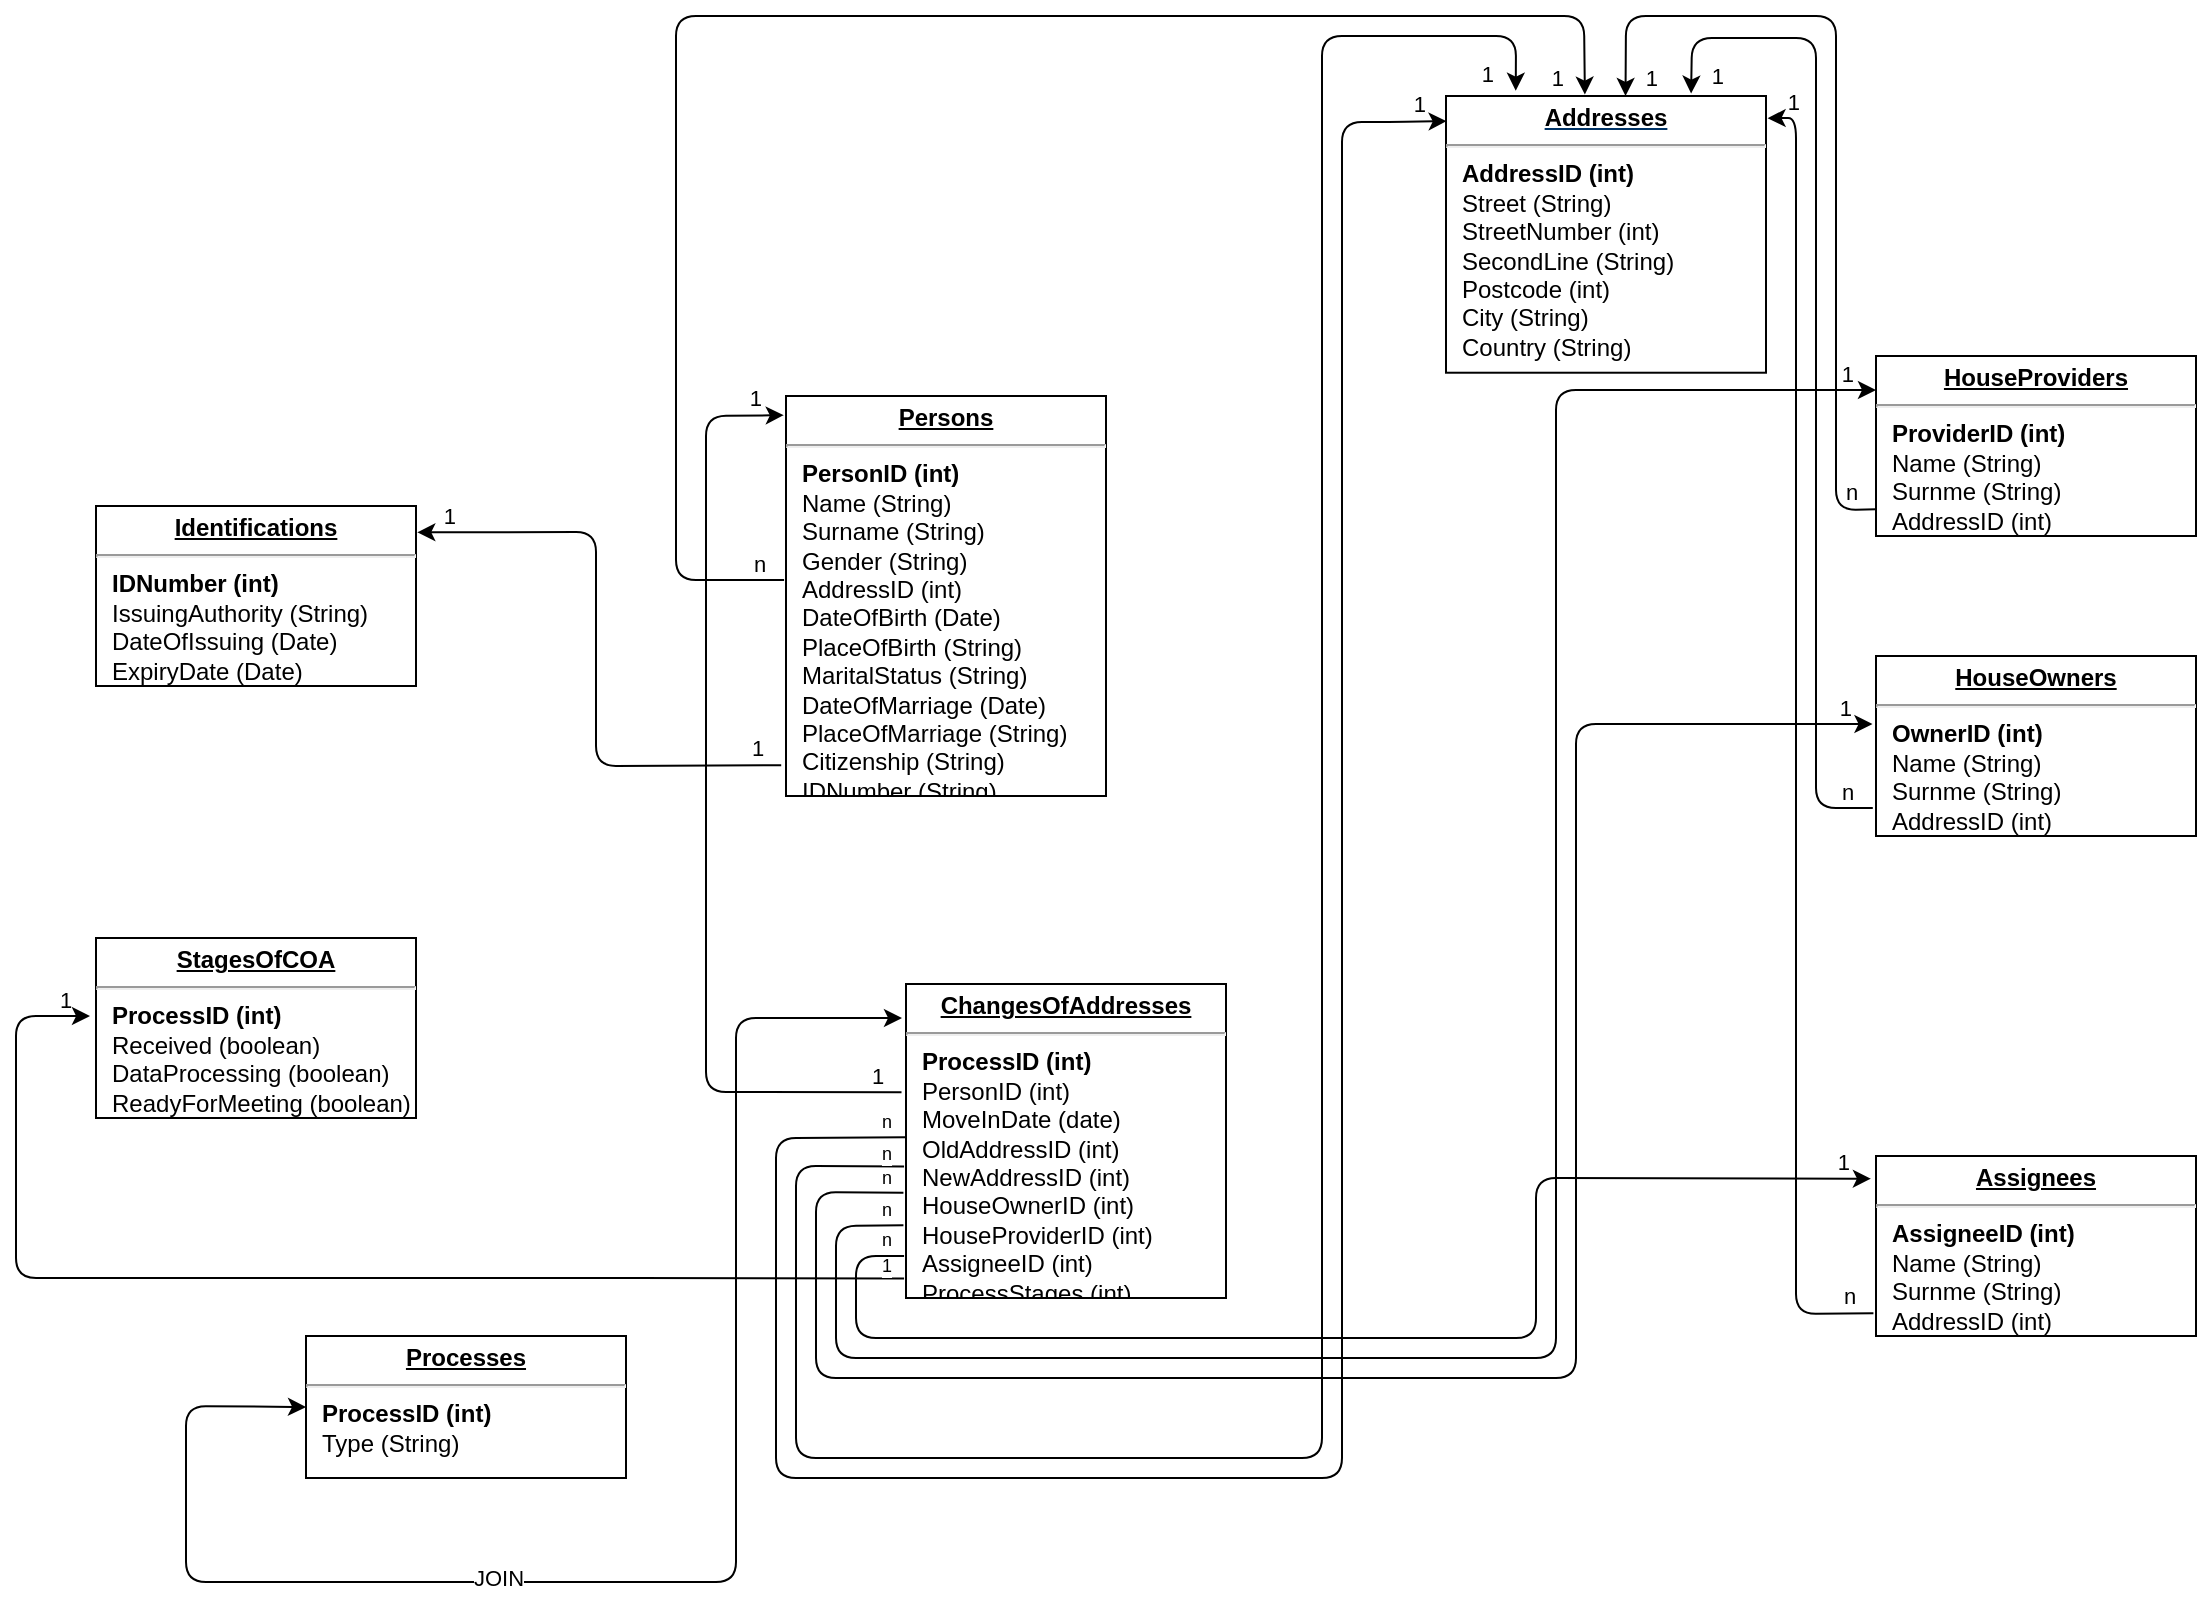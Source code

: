 <mxfile version="14.6.13" type="github">
  <diagram name="Page-1" id="efa7a0a1-bf9b-a30e-e6df-94a7791c09e9">
    <mxGraphModel dx="934" dy="-326" grid="1" gridSize="10" guides="1" tooltips="1" connect="1" arrows="1" fold="1" page="1" pageScale="1" pageWidth="1169" pageHeight="827" background="#ffffff" math="0" shadow="0">
      <root>
        <mxCell id="0" />
        <mxCell id="1" parent="0" />
        <mxCell id="25" value="&lt;p style=&quot;margin: 0px ; margin-top: 4px ; text-align: center ; text-decoration: underline&quot;&gt;&lt;strong&gt;&lt;font color=&quot;#000000&quot;&gt;Addresses&lt;/font&gt;&lt;/strong&gt;&lt;/p&gt;&lt;hr&gt;&lt;p style=&quot;margin: 0px ; margin-left: 8px&quot;&gt;&lt;b&gt;&lt;font color=&quot;#000000&quot;&gt;AddressID (int)&lt;/font&gt;&lt;/b&gt;&lt;/p&gt;&lt;p style=&quot;margin: 0px ; margin-left: 8px&quot;&gt;&lt;/p&gt;&lt;p style=&quot;margin: 0px ; margin-left: 8px&quot;&gt;&lt;font color=&quot;#000000&quot;&gt;Street (String)&lt;/font&gt;&lt;/p&gt;&lt;p style=&quot;margin: 0px ; margin-left: 8px&quot;&gt;&lt;font color=&quot;#000000&quot;&gt;StreetNumber (int)&lt;/font&gt;&lt;/p&gt;&lt;p style=&quot;margin: 0px ; margin-left: 8px&quot;&gt;&lt;font color=&quot;#000000&quot;&gt;SecondLine (String)&lt;/font&gt;&lt;/p&gt;&lt;p style=&quot;margin: 0px ; margin-left: 8px&quot;&gt;&lt;font color=&quot;#000000&quot;&gt;Postcode (int)&lt;/font&gt;&lt;/p&gt;&lt;p style=&quot;margin: 0px ; margin-left: 8px&quot;&gt;&lt;font color=&quot;#000000&quot;&gt;City (String)&lt;/font&gt;&lt;/p&gt;&lt;p style=&quot;margin: 0px ; margin-left: 8px&quot;&gt;&lt;font color=&quot;#000000&quot;&gt;Country (String)&lt;/font&gt;&lt;/p&gt;" style="verticalAlign=top;align=left;overflow=fill;fontSize=12;fontFamily=Helvetica;html=1;shadow=0;fontColor=#003366;fillColor=none;" parent="1" vertex="1">
          <mxGeometry x="735" y="889" width="160" height="138.36" as="geometry" />
        </mxCell>
        <mxCell id="UFs2jIFRDD2P4dvM7TEg-115" value="&lt;p style=&quot;margin: 4px 0px 0px ; text-align: center&quot;&gt;&lt;font color=&quot;#000000&quot;&gt;&lt;span style=&quot;font-size: 12px&quot;&gt;&lt;b&gt;&lt;u&gt;ChangesOfAddresses&lt;/u&gt;&lt;/b&gt;&lt;/span&gt;&lt;/font&gt;&lt;br&gt;&lt;/p&gt;&lt;hr&gt;&lt;p style=&quot;margin: 0px ; margin-left: 8px&quot;&gt;&lt;b&gt;&lt;font color=&quot;#000000&quot;&gt;ProcessID (int)&lt;/font&gt;&lt;/b&gt;&lt;/p&gt;&lt;p style=&quot;margin: 0px ; margin-left: 8px&quot;&gt;&lt;/p&gt;&lt;p style=&quot;margin: 0px ; margin-left: 8px&quot;&gt;&lt;font color=&quot;#000000&quot;&gt;PersonID (int)&lt;/font&gt;&lt;/p&gt;&lt;p style=&quot;margin: 0px ; margin-left: 8px&quot;&gt;&lt;font color=&quot;#000000&quot;&gt;MoveInDate (date)&lt;/font&gt;&lt;/p&gt;&lt;p style=&quot;margin: 0px ; margin-left: 8px&quot;&gt;&lt;font color=&quot;#000000&quot;&gt;OldAddressID (int)&lt;/font&gt;&lt;/p&gt;&lt;p style=&quot;margin: 0px ; margin-left: 8px&quot;&gt;&lt;font color=&quot;#000000&quot;&gt;NewAddressID (int)&lt;/font&gt;&lt;/p&gt;&lt;p style=&quot;margin: 0px ; margin-left: 8px&quot;&gt;&lt;font color=&quot;#000000&quot;&gt;HouseOwnerID (int)&lt;/font&gt;&lt;/p&gt;&lt;p style=&quot;margin: 0px ; margin-left: 8px&quot;&gt;&lt;font color=&quot;#000000&quot;&gt;HouseProviderID (int)&lt;/font&gt;&lt;/p&gt;&lt;p style=&quot;margin: 0px ; margin-left: 8px&quot;&gt;&lt;font color=&quot;#000000&quot;&gt;AssigneeID (int)&lt;/font&gt;&lt;/p&gt;&lt;p style=&quot;margin: 0px ; margin-left: 8px&quot;&gt;&lt;font color=&quot;#000000&quot;&gt;ProcessStages (int)&lt;/font&gt;&lt;/p&gt;" style="verticalAlign=top;align=left;overflow=fill;fontSize=12;fontFamily=Helvetica;html=1;shadow=0;fontColor=#003366;fillColor=none;" parent="1" vertex="1">
          <mxGeometry x="465" y="1333" width="160" height="157" as="geometry" />
        </mxCell>
        <mxCell id="UFs2jIFRDD2P4dvM7TEg-116" value="&lt;p style=&quot;margin: 4px 0px 0px ; text-align: center&quot;&gt;&lt;font color=&quot;#000000&quot;&gt;&lt;span style=&quot;font-size: 12px&quot;&gt;&lt;b&gt;&lt;u&gt;HouseOwners&lt;/u&gt;&lt;/b&gt;&lt;/span&gt;&lt;/font&gt;&lt;br&gt;&lt;/p&gt;&lt;hr&gt;&lt;p style=&quot;margin: 0px ; margin-left: 8px&quot;&gt;&lt;b&gt;&lt;font color=&quot;#000000&quot;&gt;OwnerID (int)&lt;/font&gt;&lt;/b&gt;&lt;/p&gt;&lt;p style=&quot;margin: 0px ; margin-left: 8px&quot;&gt;&lt;/p&gt;&lt;p style=&quot;margin: 0px ; margin-left: 8px&quot;&gt;&lt;font color=&quot;#000000&quot;&gt;Name (String)&lt;/font&gt;&lt;/p&gt;&lt;p style=&quot;margin: 0px ; margin-left: 8px&quot;&gt;&lt;font color=&quot;#000000&quot;&gt;Surnme (String)&lt;/font&gt;&lt;/p&gt;&lt;p style=&quot;margin: 0px ; margin-left: 8px&quot;&gt;&lt;font color=&quot;#000000&quot;&gt;AddressID (int)&lt;/font&gt;&lt;/p&gt;&lt;p style=&quot;margin: 0px ; margin-left: 8px&quot;&gt;&lt;font color=&quot;#000000&quot;&gt;&lt;br&gt;&lt;/font&gt;&lt;/p&gt;" style="verticalAlign=top;align=left;overflow=fill;fontSize=12;fontFamily=Helvetica;html=1;shadow=0;fontColor=#003366;fillColor=none;" parent="1" vertex="1">
          <mxGeometry x="950" y="1169" width="160" height="90" as="geometry" />
        </mxCell>
        <mxCell id="UFs2jIFRDD2P4dvM7TEg-117" value="&lt;p style=&quot;margin: 4px 0px 0px ; text-align: center&quot;&gt;&lt;font color=&quot;#000000&quot;&gt;&lt;span style=&quot;font-size: 12px&quot;&gt;&lt;b&gt;&lt;u&gt;HouseProviders&lt;/u&gt;&lt;/b&gt;&lt;/span&gt;&lt;/font&gt;&lt;br&gt;&lt;/p&gt;&lt;hr&gt;&lt;p style=&quot;margin: 0px ; margin-left: 8px&quot;&gt;&lt;b&gt;&lt;font color=&quot;#000000&quot;&gt;ProviderID (int)&lt;/font&gt;&lt;/b&gt;&lt;/p&gt;&lt;p style=&quot;margin: 0px ; margin-left: 8px&quot;&gt;&lt;/p&gt;&lt;p style=&quot;margin: 0px ; margin-left: 8px&quot;&gt;&lt;font color=&quot;#000000&quot;&gt;Name (String)&lt;/font&gt;&lt;/p&gt;&lt;p style=&quot;margin: 0px ; margin-left: 8px&quot;&gt;&lt;font color=&quot;#000000&quot;&gt;Surnme (String)&lt;/font&gt;&lt;/p&gt;&lt;p style=&quot;margin: 0px ; margin-left: 8px&quot;&gt;&lt;font color=&quot;#000000&quot;&gt;AddressID (int)&lt;/font&gt;&lt;/p&gt;&lt;p style=&quot;margin: 0px ; margin-left: 8px&quot;&gt;&lt;font color=&quot;#000000&quot;&gt;&lt;br&gt;&lt;/font&gt;&lt;/p&gt;" style="verticalAlign=top;align=left;overflow=fill;fontSize=12;fontFamily=Helvetica;html=1;shadow=0;fontColor=#003366;fillColor=none;" parent="1" vertex="1">
          <mxGeometry x="950" y="1019" width="160" height="90" as="geometry" />
        </mxCell>
        <mxCell id="UFs2jIFRDD2P4dvM7TEg-118" value="&lt;p style=&quot;margin: 4px 0px 0px ; text-align: center&quot;&gt;&lt;font color=&quot;#000000&quot;&gt;&lt;span style=&quot;font-size: 12px&quot;&gt;&lt;b&gt;&lt;u&gt;Identifications&lt;/u&gt;&lt;/b&gt;&lt;/span&gt;&lt;/font&gt;&lt;br&gt;&lt;/p&gt;&lt;hr&gt;&lt;p style=&quot;margin: 0px ; margin-left: 8px&quot;&gt;&lt;b&gt;&lt;font color=&quot;#000000&quot;&gt;IDNumber (int)&lt;/font&gt;&lt;/b&gt;&lt;/p&gt;&lt;p style=&quot;margin: 0px ; margin-left: 8px&quot;&gt;&lt;/p&gt;&lt;p style=&quot;margin: 0px ; margin-left: 8px&quot;&gt;&lt;font color=&quot;#000000&quot;&gt;IssuingAuthority (String)&lt;/font&gt;&lt;/p&gt;&lt;p style=&quot;margin: 0px ; margin-left: 8px&quot;&gt;&lt;font color=&quot;#000000&quot;&gt;DateOfIssuing (Date)&lt;/font&gt;&lt;/p&gt;&lt;p style=&quot;margin: 0px ; margin-left: 8px&quot;&gt;&lt;font color=&quot;#000000&quot;&gt;ExpiryDate (Date)&lt;/font&gt;&lt;/p&gt;&lt;p style=&quot;margin: 0px ; margin-left: 8px&quot;&gt;&lt;font color=&quot;#000000&quot;&gt;&lt;br&gt;&lt;/font&gt;&lt;/p&gt;" style="verticalAlign=top;align=left;overflow=fill;fontSize=12;fontFamily=Helvetica;html=1;shadow=0;fontColor=#003366;fillColor=none;" parent="1" vertex="1">
          <mxGeometry x="60" y="1094" width="160" height="90" as="geometry" />
        </mxCell>
        <mxCell id="UFs2jIFRDD2P4dvM7TEg-119" value="&lt;p style=&quot;margin: 4px 0px 0px ; text-align: center&quot;&gt;&lt;font color=&quot;#000000&quot;&gt;&lt;span style=&quot;font-size: 12px&quot;&gt;&lt;b&gt;&lt;u&gt;Persons&lt;/u&gt;&lt;/b&gt;&lt;/span&gt;&lt;/font&gt;&lt;br&gt;&lt;/p&gt;&lt;hr&gt;&lt;p style=&quot;margin: 0px ; margin-left: 8px&quot;&gt;&lt;b&gt;&lt;font color=&quot;#000000&quot;&gt;PersonID (int)&lt;/font&gt;&lt;/b&gt;&lt;/p&gt;&lt;p style=&quot;margin: 0px ; margin-left: 8px&quot;&gt;&lt;/p&gt;&lt;p style=&quot;margin: 0px ; margin-left: 8px&quot;&gt;&lt;font color=&quot;#000000&quot;&gt;Name (String)&lt;/font&gt;&lt;/p&gt;&lt;p style=&quot;margin: 0px ; margin-left: 8px&quot;&gt;&lt;font color=&quot;#000000&quot;&gt;Surname (String)&lt;/font&gt;&lt;/p&gt;&lt;p style=&quot;margin: 0px ; margin-left: 8px&quot;&gt;&lt;font color=&quot;#000000&quot;&gt;Gender (&lt;/font&gt;&lt;span style=&quot;color: rgb(0 , 0 , 0)&quot;&gt;String&lt;/span&gt;&lt;font color=&quot;#000000&quot;&gt;)&lt;/font&gt;&lt;/p&gt;&lt;p style=&quot;margin: 0px ; margin-left: 8px&quot;&gt;&lt;font color=&quot;#000000&quot;&gt;AddressID (int)&lt;/font&gt;&lt;/p&gt;&lt;p style=&quot;margin: 0px ; margin-left: 8px&quot;&gt;&lt;font color=&quot;#000000&quot;&gt;DateOfBirth (Date)&lt;/font&gt;&lt;/p&gt;&lt;p style=&quot;margin: 0px ; margin-left: 8px&quot;&gt;&lt;font color=&quot;#000000&quot;&gt;PlaceOfBirth (String)&lt;/font&gt;&lt;/p&gt;&lt;p style=&quot;margin: 0px ; margin-left: 8px&quot;&gt;&lt;font color=&quot;#000000&quot;&gt;MaritalStatus (String)&lt;/font&gt;&lt;/p&gt;&lt;p style=&quot;margin: 0px ; margin-left: 8px&quot;&gt;&lt;font color=&quot;#000000&quot;&gt;DateOfMarriage (Date)&lt;/font&gt;&lt;/p&gt;&lt;p style=&quot;margin: 0px ; margin-left: 8px&quot;&gt;&lt;font color=&quot;#000000&quot;&gt;PlaceOfMarriage (String)&lt;/font&gt;&lt;/p&gt;&lt;p style=&quot;margin: 0px ; margin-left: 8px&quot;&gt;&lt;font color=&quot;#000000&quot;&gt;Citizenship (String)&lt;/font&gt;&lt;/p&gt;&lt;p style=&quot;margin: 0px ; margin-left: 8px&quot;&gt;&lt;font color=&quot;#000000&quot;&gt;IDNumber (String)&lt;/font&gt;&lt;/p&gt;&lt;p style=&quot;margin: 0px ; margin-left: 8px&quot;&gt;&lt;font color=&quot;#000000&quot;&gt;&lt;br&gt;&lt;/font&gt;&lt;/p&gt;" style="verticalAlign=top;align=left;overflow=fill;fontSize=12;fontFamily=Helvetica;html=1;shadow=0;fontColor=#003366;fillColor=none;" parent="1" vertex="1">
          <mxGeometry x="405" y="1039" width="160" height="200" as="geometry" />
        </mxCell>
        <mxCell id="UFs2jIFRDD2P4dvM7TEg-120" value="&lt;p style=&quot;margin: 4px 0px 0px ; text-align: center&quot;&gt;&lt;font color=&quot;#000000&quot;&gt;&lt;b&gt;&lt;u&gt;Processes&lt;/u&gt;&lt;/b&gt;&lt;/font&gt;&lt;/p&gt;&lt;hr&gt;&lt;p style=&quot;margin: 0px ; margin-left: 8px&quot;&gt;&lt;b&gt;&lt;font color=&quot;#000000&quot;&gt;ProcessID (int)&lt;/font&gt;&lt;/b&gt;&lt;/p&gt;&lt;p style=&quot;margin: 0px ; margin-left: 8px&quot;&gt;&lt;font color=&quot;#000000&quot;&gt;Type (String)&lt;/font&gt;&lt;/p&gt;&lt;p style=&quot;margin: 0px ; margin-left: 8px&quot;&gt;&lt;font color=&quot;#000000&quot;&gt;&lt;br&gt;&lt;/font&gt;&lt;/p&gt;" style="verticalAlign=top;align=left;overflow=fill;fontSize=12;fontFamily=Helvetica;html=1;shadow=0;fontColor=#003366;fillColor=none;" parent="1" vertex="1">
          <mxGeometry x="165" y="1509" width="160" height="71" as="geometry" />
        </mxCell>
        <mxCell id="UFs2jIFRDD2P4dvM7TEg-121" value="" style="endArrow=classic;html=1;exitX=-0.006;exitY=0.46;exitDx=0;exitDy=0;exitPerimeter=0;entryX=0.434;entryY=-0.005;entryDx=0;entryDy=0;entryPerimeter=0;" parent="1" source="UFs2jIFRDD2P4dvM7TEg-119" target="25" edge="1">
          <mxGeometry relative="1" as="geometry">
            <mxPoint x="355" y="1009" as="sourcePoint" />
            <mxPoint x="811" y="880" as="targetPoint" />
            <Array as="points">
              <mxPoint x="350" y="1131" />
              <mxPoint x="350" y="849" />
              <mxPoint x="415" y="849" />
              <mxPoint x="804" y="849" />
            </Array>
          </mxGeometry>
        </mxCell>
        <mxCell id="UFs2jIFRDD2P4dvM7TEg-123" value="n" style="edgeLabel;resizable=0;html=1;align=left;verticalAlign=bottom;" parent="UFs2jIFRDD2P4dvM7TEg-121" connectable="0" vertex="1">
          <mxGeometry x="-1" relative="1" as="geometry">
            <mxPoint x="-17" as="offset" />
          </mxGeometry>
        </mxCell>
        <mxCell id="UFs2jIFRDD2P4dvM7TEg-124" value="1" style="edgeLabel;resizable=0;html=1;align=right;verticalAlign=bottom;" parent="UFs2jIFRDD2P4dvM7TEg-121" connectable="0" vertex="1">
          <mxGeometry x="1" relative="1" as="geometry">
            <mxPoint x="-10" as="offset" />
          </mxGeometry>
        </mxCell>
        <mxCell id="UFs2jIFRDD2P4dvM7TEg-126" value="" style="endArrow=classic;html=1;exitX=-0.01;exitY=0.845;exitDx=0;exitDy=0;exitPerimeter=0;entryX=0.766;entryY=-0.009;entryDx=0;entryDy=0;entryPerimeter=0;" parent="1" source="UFs2jIFRDD2P4dvM7TEg-116" target="25" edge="1">
          <mxGeometry relative="1" as="geometry">
            <mxPoint x="751.96" y="1312.6" as="sourcePoint" />
            <mxPoint x="860" y="880" as="targetPoint" />
            <Array as="points">
              <mxPoint x="920" y="1245" />
              <mxPoint x="920" y="860" />
              <mxPoint x="858" y="860" />
            </Array>
          </mxGeometry>
        </mxCell>
        <mxCell id="UFs2jIFRDD2P4dvM7TEg-127" value="n" style="edgeLabel;resizable=0;html=1;align=left;verticalAlign=bottom;" parent="UFs2jIFRDD2P4dvM7TEg-126" connectable="0" vertex="1">
          <mxGeometry x="-1" relative="1" as="geometry">
            <mxPoint x="-17" as="offset" />
          </mxGeometry>
        </mxCell>
        <mxCell id="UFs2jIFRDD2P4dvM7TEg-128" value="1" style="edgeLabel;resizable=0;html=1;align=right;verticalAlign=bottom;" parent="UFs2jIFRDD2P4dvM7TEg-126" connectable="0" vertex="1">
          <mxGeometry x="1" relative="1" as="geometry">
            <mxPoint x="17" as="offset" />
          </mxGeometry>
        </mxCell>
        <mxCell id="UFs2jIFRDD2P4dvM7TEg-129" value="" style="endArrow=classic;html=1;exitX=0;exitY=0.852;exitDx=0;exitDy=0;exitPerimeter=0;entryX=0.561;entryY=0;entryDx=0;entryDy=0;entryPerimeter=0;" parent="1" source="UFs2jIFRDD2P4dvM7TEg-117" target="25" edge="1">
          <mxGeometry relative="1" as="geometry">
            <mxPoint x="1252.76" y="1238.99" as="sourcePoint" />
            <mxPoint x="840" y="888" as="targetPoint" />
            <Array as="points">
              <mxPoint x="930" y="1096" />
              <mxPoint x="930" y="849" />
              <mxPoint x="825" y="849" />
            </Array>
          </mxGeometry>
        </mxCell>
        <mxCell id="UFs2jIFRDD2P4dvM7TEg-130" value="n" style="edgeLabel;resizable=0;html=1;align=left;verticalAlign=bottom;" parent="UFs2jIFRDD2P4dvM7TEg-129" connectable="0" vertex="1">
          <mxGeometry x="-1" relative="1" as="geometry">
            <mxPoint x="-17" as="offset" />
          </mxGeometry>
        </mxCell>
        <mxCell id="UFs2jIFRDD2P4dvM7TEg-131" value="1" style="edgeLabel;resizable=0;html=1;align=right;verticalAlign=bottom;" parent="UFs2jIFRDD2P4dvM7TEg-129" connectable="0" vertex="1">
          <mxGeometry x="1" relative="1" as="geometry">
            <mxPoint x="17" as="offset" />
          </mxGeometry>
        </mxCell>
        <mxCell id="UFs2jIFRDD2P4dvM7TEg-142" value="" style="endArrow=classic;html=1;exitX=0;exitY=0.5;exitDx=0;exitDy=0;endFill=1;startArrow=classic;startFill=1;" parent="1" source="UFs2jIFRDD2P4dvM7TEg-120" edge="1">
          <mxGeometry relative="1" as="geometry">
            <mxPoint x="145" y="1589" as="sourcePoint" />
            <mxPoint x="463" y="1350" as="targetPoint" />
            <Array as="points">
              <mxPoint x="105" y="1544" />
              <mxPoint x="105" y="1632" />
              <mxPoint x="380" y="1632" />
              <mxPoint x="380" y="1350" />
            </Array>
          </mxGeometry>
        </mxCell>
        <mxCell id="gdB-9wP_JpVuBF-dj1OU-26" value="JOIN" style="edgeLabel;html=1;align=center;verticalAlign=middle;resizable=0;points=[];" parent="UFs2jIFRDD2P4dvM7TEg-142" vertex="1" connectable="0">
          <mxGeometry x="-0.23" y="2" relative="1" as="geometry">
            <mxPoint as="offset" />
          </mxGeometry>
        </mxCell>
        <mxCell id="UFs2jIFRDD2P4dvM7TEg-146" value="" style="endArrow=classic;html=1;exitX=-0.015;exitY=0.923;exitDx=0;exitDy=0;exitPerimeter=0;entryX=1.004;entryY=0.146;entryDx=0;entryDy=0;entryPerimeter=0;" parent="1" source="UFs2jIFRDD2P4dvM7TEg-119" target="UFs2jIFRDD2P4dvM7TEg-118" edge="1">
          <mxGeometry relative="1" as="geometry">
            <mxPoint x="371.96" y="1226.2" as="sourcePoint" />
            <mxPoint x="195" y="1226" as="targetPoint" />
            <Array as="points">
              <mxPoint x="310" y="1224" />
              <mxPoint x="310" y="1107" />
            </Array>
          </mxGeometry>
        </mxCell>
        <mxCell id="UFs2jIFRDD2P4dvM7TEg-147" value="1" style="edgeLabel;resizable=0;html=1;align=left;verticalAlign=bottom;" parent="UFs2jIFRDD2P4dvM7TEg-146" connectable="0" vertex="1">
          <mxGeometry x="-1" relative="1" as="geometry">
            <mxPoint x="-17" as="offset" />
          </mxGeometry>
        </mxCell>
        <mxCell id="UFs2jIFRDD2P4dvM7TEg-148" value="1" style="edgeLabel;resizable=0;html=1;align=right;verticalAlign=bottom;" parent="UFs2jIFRDD2P4dvM7TEg-146" connectable="0" vertex="1">
          <mxGeometry x="1" relative="1" as="geometry">
            <mxPoint x="20" as="offset" />
          </mxGeometry>
        </mxCell>
        <mxCell id="UFs2jIFRDD2P4dvM7TEg-149" value="" style="endArrow=classic;html=1;entryX=-0.007;entryY=0.048;entryDx=0;entryDy=0;entryPerimeter=0;exitX=-0.014;exitY=0.345;exitDx=0;exitDy=0;exitPerimeter=0;" parent="1" source="UFs2jIFRDD2P4dvM7TEg-115" target="UFs2jIFRDD2P4dvM7TEg-119" edge="1">
          <mxGeometry relative="1" as="geometry">
            <mxPoint x="435" y="1399" as="sourcePoint" />
            <mxPoint x="365" y="1049" as="targetPoint" />
            <Array as="points">
              <mxPoint x="365" y="1387" />
              <mxPoint x="365" y="1049" />
            </Array>
          </mxGeometry>
        </mxCell>
        <mxCell id="UFs2jIFRDD2P4dvM7TEg-150" value="1" style="edgeLabel;resizable=0;html=1;align=left;verticalAlign=bottom;" parent="UFs2jIFRDD2P4dvM7TEg-149" connectable="0" vertex="1">
          <mxGeometry x="-1" relative="1" as="geometry">
            <mxPoint x="-17" as="offset" />
          </mxGeometry>
        </mxCell>
        <mxCell id="UFs2jIFRDD2P4dvM7TEg-151" value="1" style="edgeLabel;resizable=0;html=1;align=right;verticalAlign=bottom;" parent="UFs2jIFRDD2P4dvM7TEg-149" connectable="0" vertex="1">
          <mxGeometry x="1" relative="1" as="geometry">
            <mxPoint x="-10" as="offset" />
          </mxGeometry>
        </mxCell>
        <mxCell id="UFs2jIFRDD2P4dvM7TEg-152" value="" style="endArrow=classic;html=1;exitX=-0.002;exitY=0.488;exitDx=0;exitDy=0;entryX=0.002;entryY=0.091;entryDx=0;entryDy=0;entryPerimeter=0;exitPerimeter=0;" parent="1" source="UFs2jIFRDD2P4dvM7TEg-115" target="25" edge="1">
          <mxGeometry relative="1" as="geometry">
            <mxPoint x="673.4" y="1409" as="sourcePoint" />
            <mxPoint x="795" y="869" as="targetPoint" />
            <Array as="points">
              <mxPoint x="400" y="1410" />
              <mxPoint x="400" y="1580" />
              <mxPoint x="683" y="1580" />
              <mxPoint x="683" y="1253" />
              <mxPoint x="683" y="902" />
              <mxPoint x="705" y="902" />
            </Array>
          </mxGeometry>
        </mxCell>
        <mxCell id="UFs2jIFRDD2P4dvM7TEg-153" value="n" style="edgeLabel;resizable=0;html=1;align=left;verticalAlign=bottom;fontSize=9;" parent="UFs2jIFRDD2P4dvM7TEg-152" connectable="0" vertex="1">
          <mxGeometry x="-1" relative="1" as="geometry">
            <mxPoint x="-14" as="offset" />
          </mxGeometry>
        </mxCell>
        <mxCell id="UFs2jIFRDD2P4dvM7TEg-154" value="1" style="edgeLabel;resizable=0;html=1;align=right;verticalAlign=bottom;" parent="UFs2jIFRDD2P4dvM7TEg-152" connectable="0" vertex="1">
          <mxGeometry x="1" relative="1" as="geometry">
            <mxPoint x="-10" as="offset" />
          </mxGeometry>
        </mxCell>
        <mxCell id="UFs2jIFRDD2P4dvM7TEg-156" value="" style="endArrow=classic;html=1;entryX=0.218;entryY=-0.019;entryDx=0;entryDy=0;entryPerimeter=0;exitX=-0.006;exitY=0.581;exitDx=0;exitDy=0;exitPerimeter=0;" parent="1" source="UFs2jIFRDD2P4dvM7TEg-115" target="25" edge="1">
          <mxGeometry relative="1" as="geometry">
            <mxPoint x="430" y="1428" as="sourcePoint" />
            <mxPoint x="785" y="869" as="targetPoint" />
            <Array as="points">
              <mxPoint x="410" y="1424" />
              <mxPoint x="410" y="1570" />
              <mxPoint x="673" y="1570" />
              <mxPoint x="673" y="1273" />
              <mxPoint x="673" y="859" />
              <mxPoint x="770" y="859" />
            </Array>
          </mxGeometry>
        </mxCell>
        <mxCell id="UFs2jIFRDD2P4dvM7TEg-157" value="n" style="edgeLabel;resizable=0;html=1;align=left;verticalAlign=bottom;fontSize=9;" parent="UFs2jIFRDD2P4dvM7TEg-156" connectable="0" vertex="1">
          <mxGeometry x="-1" relative="1" as="geometry">
            <mxPoint x="-13" y="1" as="offset" />
          </mxGeometry>
        </mxCell>
        <mxCell id="UFs2jIFRDD2P4dvM7TEg-158" value="1" style="edgeLabel;resizable=0;html=1;align=right;verticalAlign=bottom;" parent="UFs2jIFRDD2P4dvM7TEg-156" connectable="0" vertex="1">
          <mxGeometry x="1" relative="1" as="geometry">
            <mxPoint x="-10" as="offset" />
          </mxGeometry>
        </mxCell>
        <mxCell id="ltlh27bSGSaUEZf7e7pa-25" value="" style="endArrow=classic;html=1;entryX=-0.011;entryY=0.378;entryDx=0;entryDy=0;entryPerimeter=0;fontStyle=1;exitX=-0.008;exitY=0.665;exitDx=0;exitDy=0;exitPerimeter=0;" parent="1" source="UFs2jIFRDD2P4dvM7TEg-115" target="UFs2jIFRDD2P4dvM7TEg-116" edge="1">
          <mxGeometry relative="1" as="geometry">
            <mxPoint x="450" y="1438" as="sourcePoint" />
            <mxPoint x="890" y="1129.862" as="targetPoint" />
            <Array as="points">
              <mxPoint x="420" y="1437" />
              <mxPoint x="420" y="1530" />
              <mxPoint x="800" y="1530" />
              <mxPoint x="800" y="1203" />
            </Array>
          </mxGeometry>
        </mxCell>
        <mxCell id="ltlh27bSGSaUEZf7e7pa-26" value="n" style="edgeLabel;resizable=0;html=1;align=left;verticalAlign=bottom;fontSize=9;" parent="ltlh27bSGSaUEZf7e7pa-25" connectable="0" vertex="1">
          <mxGeometry x="-1" relative="1" as="geometry">
            <mxPoint x="-13" as="offset" />
          </mxGeometry>
        </mxCell>
        <mxCell id="ltlh27bSGSaUEZf7e7pa-27" value="1" style="edgeLabel;resizable=0;html=1;align=right;verticalAlign=bottom;" parent="ltlh27bSGSaUEZf7e7pa-25" connectable="0" vertex="1">
          <mxGeometry x="1" relative="1" as="geometry">
            <mxPoint x="-10" as="offset" />
          </mxGeometry>
        </mxCell>
        <mxCell id="ltlh27bSGSaUEZf7e7pa-28" value="" style="endArrow=classic;html=1;entryX=0;entryY=0.189;entryDx=0;entryDy=0;entryPerimeter=0;exitX=-0.008;exitY=0.768;exitDx=0;exitDy=0;exitPerimeter=0;" parent="1" source="UFs2jIFRDD2P4dvM7TEg-115" target="UFs2jIFRDD2P4dvM7TEg-117" edge="1">
          <mxGeometry relative="1" as="geometry">
            <mxPoint x="450" y="1455" as="sourcePoint" />
            <mxPoint x="963.24" y="1220.02" as="targetPoint" />
            <Array as="points">
              <mxPoint x="430" y="1454" />
              <mxPoint x="430" y="1520" />
              <mxPoint x="790" y="1520" />
              <mxPoint x="790" y="1036" />
            </Array>
          </mxGeometry>
        </mxCell>
        <mxCell id="ltlh27bSGSaUEZf7e7pa-29" value="n" style="edgeLabel;resizable=0;html=1;align=left;verticalAlign=bottom;fontSize=9;" parent="ltlh27bSGSaUEZf7e7pa-28" connectable="0" vertex="1">
          <mxGeometry x="-1" relative="1" as="geometry">
            <mxPoint x="-13" as="offset" />
          </mxGeometry>
        </mxCell>
        <mxCell id="ltlh27bSGSaUEZf7e7pa-30" value="1" style="edgeLabel;resizable=0;html=1;align=right;verticalAlign=bottom;" parent="ltlh27bSGSaUEZf7e7pa-28" connectable="0" vertex="1">
          <mxGeometry x="1" relative="1" as="geometry">
            <mxPoint x="-10" as="offset" />
          </mxGeometry>
        </mxCell>
        <mxCell id="ltlh27bSGSaUEZf7e7pa-32" value="&lt;p style=&quot;margin: 4px 0px 0px ; text-align: center&quot;&gt;&lt;font color=&quot;#000000&quot;&gt;&lt;span style=&quot;font-size: 12px&quot;&gt;&lt;b&gt;&lt;u&gt;StagesOfCOA&lt;/u&gt;&lt;/b&gt;&lt;/span&gt;&lt;/font&gt;&lt;br&gt;&lt;/p&gt;&lt;hr&gt;&lt;p style=&quot;margin: 0px ; margin-left: 8px&quot;&gt;&lt;b&gt;&lt;font color=&quot;#000000&quot;&gt;ProcessID (int)&lt;/font&gt;&lt;/b&gt;&lt;/p&gt;&lt;p style=&quot;margin: 0px ; margin-left: 8px&quot;&gt;&lt;/p&gt;&lt;p style=&quot;margin: 0px ; margin-left: 8px&quot;&gt;&lt;font color=&quot;#000000&quot;&gt;Received (boolean)&lt;/font&gt;&lt;/p&gt;&lt;p style=&quot;margin: 0px ; margin-left: 8px&quot;&gt;&lt;font color=&quot;#000000&quot;&gt;DataProcessing (boolean)&lt;/font&gt;&lt;/p&gt;&lt;p style=&quot;margin: 0px ; margin-left: 8px&quot;&gt;&lt;font color=&quot;#000000&quot;&gt;ReadyForMeeting (boolean)&lt;/font&gt;&lt;/p&gt;&lt;p style=&quot;margin: 0px ; margin-left: 8px&quot;&gt;&lt;font color=&quot;#000000&quot;&gt;&lt;br&gt;&lt;/font&gt;&lt;/p&gt;" style="verticalAlign=top;align=left;overflow=fill;fontSize=12;fontFamily=Helvetica;html=1;shadow=0;fontColor=#003366;fillColor=none;" parent="1" vertex="1">
          <mxGeometry x="60" y="1310" width="160" height="90" as="geometry" />
        </mxCell>
        <mxCell id="ltlh27bSGSaUEZf7e7pa-34" value="" style="endArrow=none;html=1;entryX=-0.006;entryY=0.938;entryDx=0;entryDy=0;entryPerimeter=0;endFill=0;startArrow=classic;startFill=1;" parent="1" target="UFs2jIFRDD2P4dvM7TEg-115" edge="1">
          <mxGeometry relative="1" as="geometry">
            <mxPoint x="57" y="1349" as="sourcePoint" />
            <mxPoint x="500" y="1330" as="targetPoint" />
            <Array as="points">
              <mxPoint x="20" y="1349" />
              <mxPoint x="20" y="1450" />
              <mxPoint x="20" y="1480" />
              <mxPoint x="260" y="1480" />
              <mxPoint x="320" y="1480" />
            </Array>
          </mxGeometry>
        </mxCell>
        <mxCell id="ltlh27bSGSaUEZf7e7pa-35" value="1" style="edgeLabel;resizable=0;html=1;align=left;verticalAlign=bottom;" parent="ltlh27bSGSaUEZf7e7pa-34" connectable="0" vertex="1">
          <mxGeometry x="-1" relative="1" as="geometry">
            <mxPoint x="-17" as="offset" />
          </mxGeometry>
        </mxCell>
        <mxCell id="ltlh27bSGSaUEZf7e7pa-36" value="1" style="edgeLabel;resizable=0;html=1;align=right;verticalAlign=bottom;fontSize=9;" parent="ltlh27bSGSaUEZf7e7pa-34" connectable="0" vertex="1">
          <mxGeometry x="1" relative="1" as="geometry">
            <mxPoint x="-5" y="1" as="offset" />
          </mxGeometry>
        </mxCell>
        <mxCell id="o4GAVgiORS4t6CzqdrUo-26" value="&lt;p style=&quot;margin: 4px 0px 0px ; text-align: center&quot;&gt;&lt;font color=&quot;#000000&quot;&gt;&lt;span style=&quot;font-size: 12px&quot;&gt;&lt;b&gt;&lt;u&gt;Assignees&lt;/u&gt;&lt;/b&gt;&lt;/span&gt;&lt;/font&gt;&lt;br&gt;&lt;/p&gt;&lt;hr&gt;&lt;p style=&quot;margin: 0px ; margin-left: 8px&quot;&gt;&lt;b&gt;&lt;font color=&quot;#000000&quot;&gt;AssigneeID (int)&lt;/font&gt;&lt;/b&gt;&lt;/p&gt;&lt;p style=&quot;margin: 0px ; margin-left: 8px&quot;&gt;&lt;/p&gt;&lt;p style=&quot;margin: 0px ; margin-left: 8px&quot;&gt;&lt;font color=&quot;#000000&quot;&gt;Name (String)&lt;/font&gt;&lt;/p&gt;&lt;p style=&quot;margin: 0px ; margin-left: 8px&quot;&gt;&lt;font color=&quot;#000000&quot;&gt;Surnme (String)&lt;/font&gt;&lt;/p&gt;&lt;p style=&quot;margin: 0px ; margin-left: 8px&quot;&gt;&lt;font color=&quot;#000000&quot;&gt;AddressID (int)&lt;/font&gt;&lt;/p&gt;&lt;p style=&quot;margin: 0px ; margin-left: 8px&quot;&gt;&lt;font color=&quot;#000000&quot;&gt;&lt;br&gt;&lt;/font&gt;&lt;/p&gt;" style="verticalAlign=top;align=left;overflow=fill;fontSize=12;fontFamily=Helvetica;html=1;shadow=0;fontColor=#003366;fillColor=none;" parent="1" vertex="1">
          <mxGeometry x="950" y="1419" width="160" height="90" as="geometry" />
        </mxCell>
        <mxCell id="o4GAVgiORS4t6CzqdrUo-27" value="" style="endArrow=classic;html=1;entryX=-0.016;entryY=0.126;entryDx=0;entryDy=0;entryPerimeter=0;exitX=-0.006;exitY=0.866;exitDx=0;exitDy=0;exitPerimeter=0;" parent="1" source="UFs2jIFRDD2P4dvM7TEg-115" target="o4GAVgiORS4t6CzqdrUo-26" edge="1">
          <mxGeometry relative="1" as="geometry">
            <mxPoint x="450" y="1464" as="sourcePoint" />
            <mxPoint x="968.24" y="1300.52" as="targetPoint" />
            <Array as="points">
              <mxPoint x="440" y="1469" />
              <mxPoint x="440" y="1510" />
              <mxPoint x="780" y="1510" />
              <mxPoint x="780" y="1430" />
            </Array>
          </mxGeometry>
        </mxCell>
        <mxCell id="o4GAVgiORS4t6CzqdrUo-28" value="n" style="edgeLabel;resizable=0;html=1;align=left;verticalAlign=bottom;fontSize=9;" parent="o4GAVgiORS4t6CzqdrUo-27" connectable="0" vertex="1">
          <mxGeometry x="-1" relative="1" as="geometry">
            <mxPoint x="-13" as="offset" />
          </mxGeometry>
        </mxCell>
        <mxCell id="o4GAVgiORS4t6CzqdrUo-29" value="1" style="edgeLabel;resizable=0;html=1;align=right;verticalAlign=bottom;" parent="o4GAVgiORS4t6CzqdrUo-27" connectable="0" vertex="1">
          <mxGeometry x="1" relative="1" as="geometry">
            <mxPoint x="-10" as="offset" />
          </mxGeometry>
        </mxCell>
        <mxCell id="o4GAVgiORS4t6CzqdrUo-31" value="" style="endArrow=classic;html=1;exitX=-0.008;exitY=0.873;exitDx=0;exitDy=0;exitPerimeter=0;entryX=1.005;entryY=0.08;entryDx=0;entryDy=0;entryPerimeter=0;" parent="1" source="o4GAVgiORS4t6CzqdrUo-26" target="25" edge="1">
          <mxGeometry relative="1" as="geometry">
            <mxPoint x="920.52" y="1503.46" as="sourcePoint" />
            <mxPoint x="900" y="900" as="targetPoint" />
            <Array as="points">
              <mxPoint x="910" y="1498" />
              <mxPoint x="910" y="900" />
            </Array>
          </mxGeometry>
        </mxCell>
        <mxCell id="o4GAVgiORS4t6CzqdrUo-32" value="n" style="edgeLabel;resizable=0;html=1;align=left;verticalAlign=bottom;" parent="o4GAVgiORS4t6CzqdrUo-31" connectable="0" vertex="1">
          <mxGeometry x="-1" relative="1" as="geometry">
            <mxPoint x="-17" as="offset" />
          </mxGeometry>
        </mxCell>
        <mxCell id="o4GAVgiORS4t6CzqdrUo-33" value="1" style="edgeLabel;resizable=0;html=1;align=right;verticalAlign=bottom;" parent="o4GAVgiORS4t6CzqdrUo-31" connectable="0" vertex="1">
          <mxGeometry x="1" relative="1" as="geometry">
            <mxPoint x="17" as="offset" />
          </mxGeometry>
        </mxCell>
      </root>
    </mxGraphModel>
  </diagram>
</mxfile>
